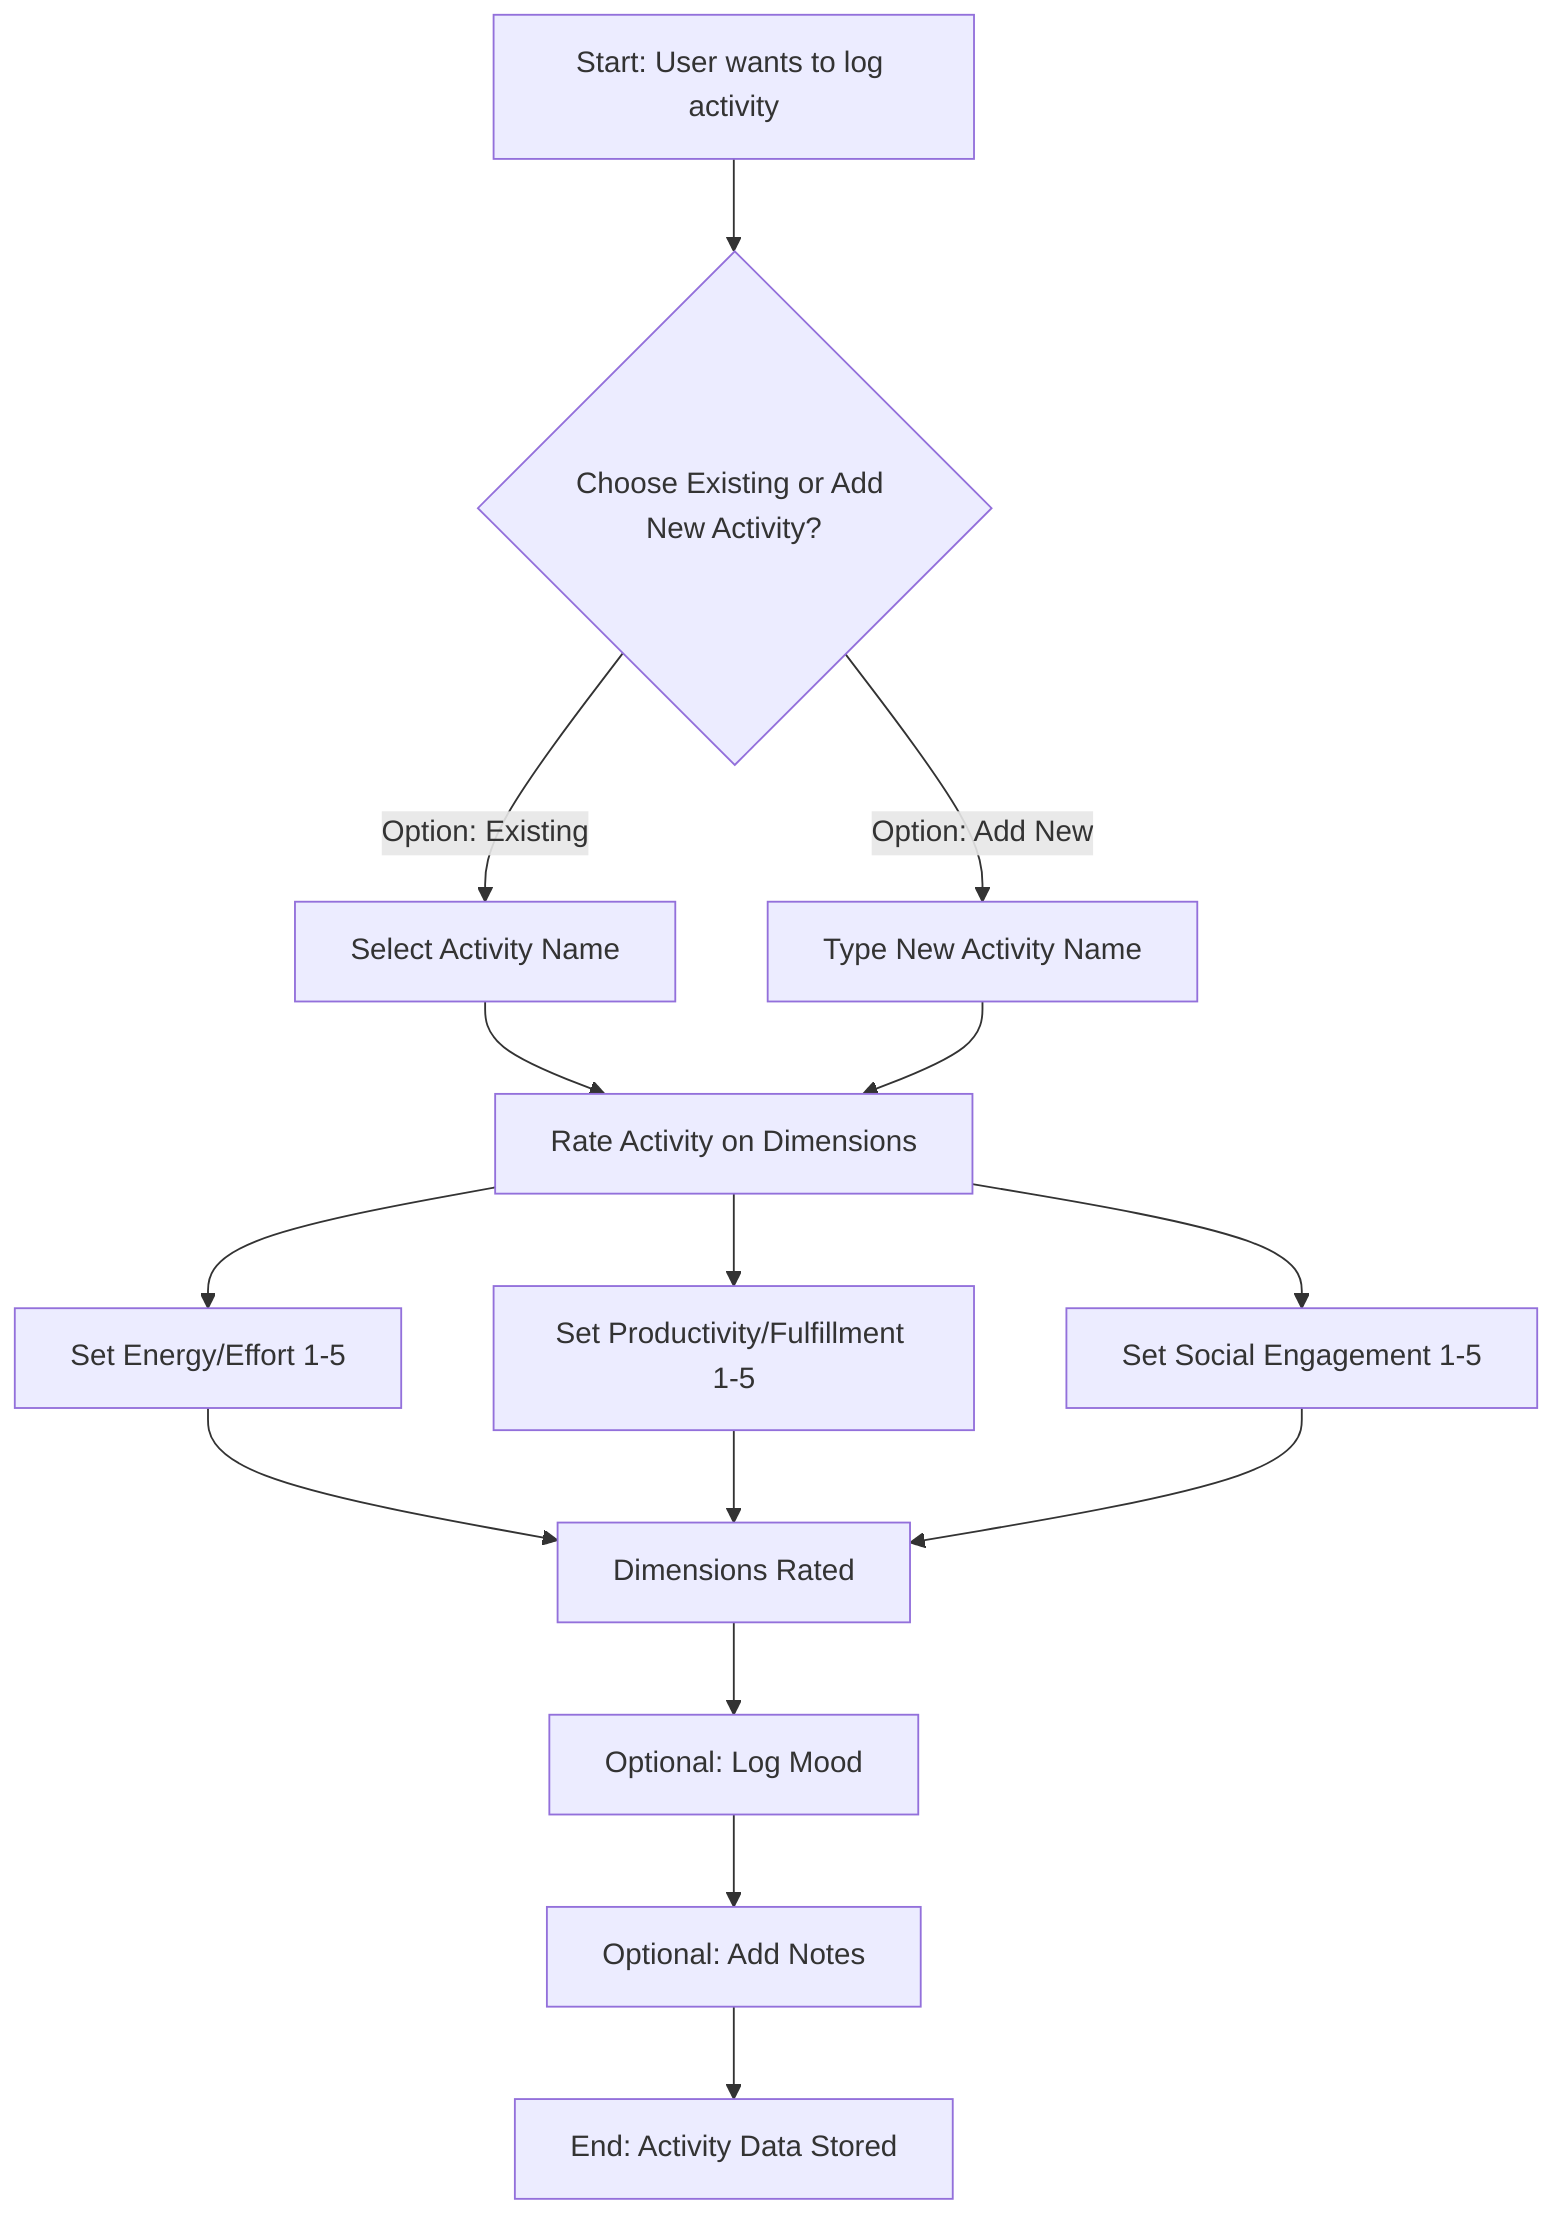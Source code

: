 graph TD
    A[Start: User wants to log activity] --> B{Choose Existing or Add New Activity?};

    B -- "Option: Existing" --> C1[Select Activity Name];
    B -- "Option: Add New" --> C2[Type New Activity Name];

    C1 --> D[Rate Activity on Dimensions];
    C2 --> D;

    D --> E_EE[Set Energy/Effort 1-5];
    D --> E_PF[Set Productivity/Fulfillment 1-5];
    D --> E_SE[Set Social Engagement 1-5];

    E_EE --> F[Dimensions Rated];
    E_PF --> F;
    E_SE --> F;

    F --> G[Optional: Log Mood];
    G --> H[Optional: Add Notes];
    H --> I[End: Activity Data Stored];